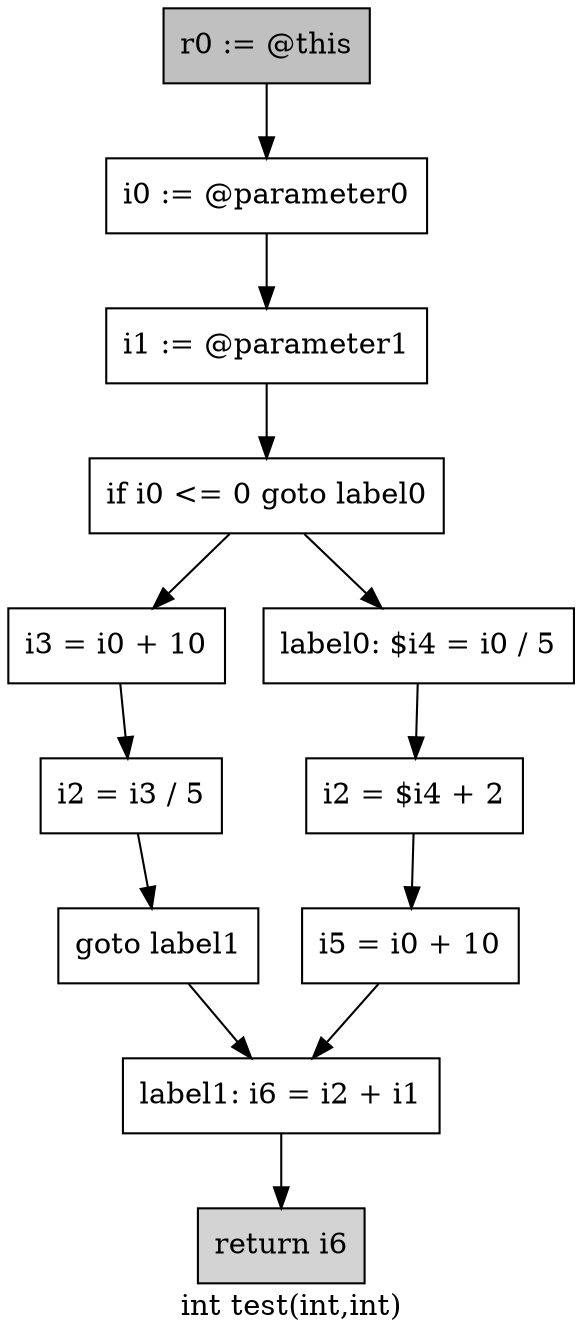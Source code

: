 digraph "int test(int,int)" {
    label="int test(int,int)";
    node [shape=box];
    "0" [style=filled,fillcolor=gray,label="r0 := @this",];
    "1" [label="i0 := @parameter0",];
    "0"->"1";
    "2" [label="i1 := @parameter1",];
    "1"->"2";
    "3" [label="if i0 <= 0 goto label0",];
    "2"->"3";
    "4" [label="i3 = i0 + 10",];
    "3"->"4";
    "7" [label="label0: $i4 = i0 / 5",];
    "3"->"7";
    "5" [label="i2 = i3 / 5",];
    "4"->"5";
    "6" [label="goto label1",];
    "5"->"6";
    "10" [label="label1: i6 = i2 + i1",];
    "6"->"10";
    "8" [label="i2 = $i4 + 2",];
    "7"->"8";
    "9" [label="i5 = i0 + 10",];
    "8"->"9";
    "9"->"10";
    "11" [style=filled,fillcolor=lightgray,label="return i6",];
    "10"->"11";
}
